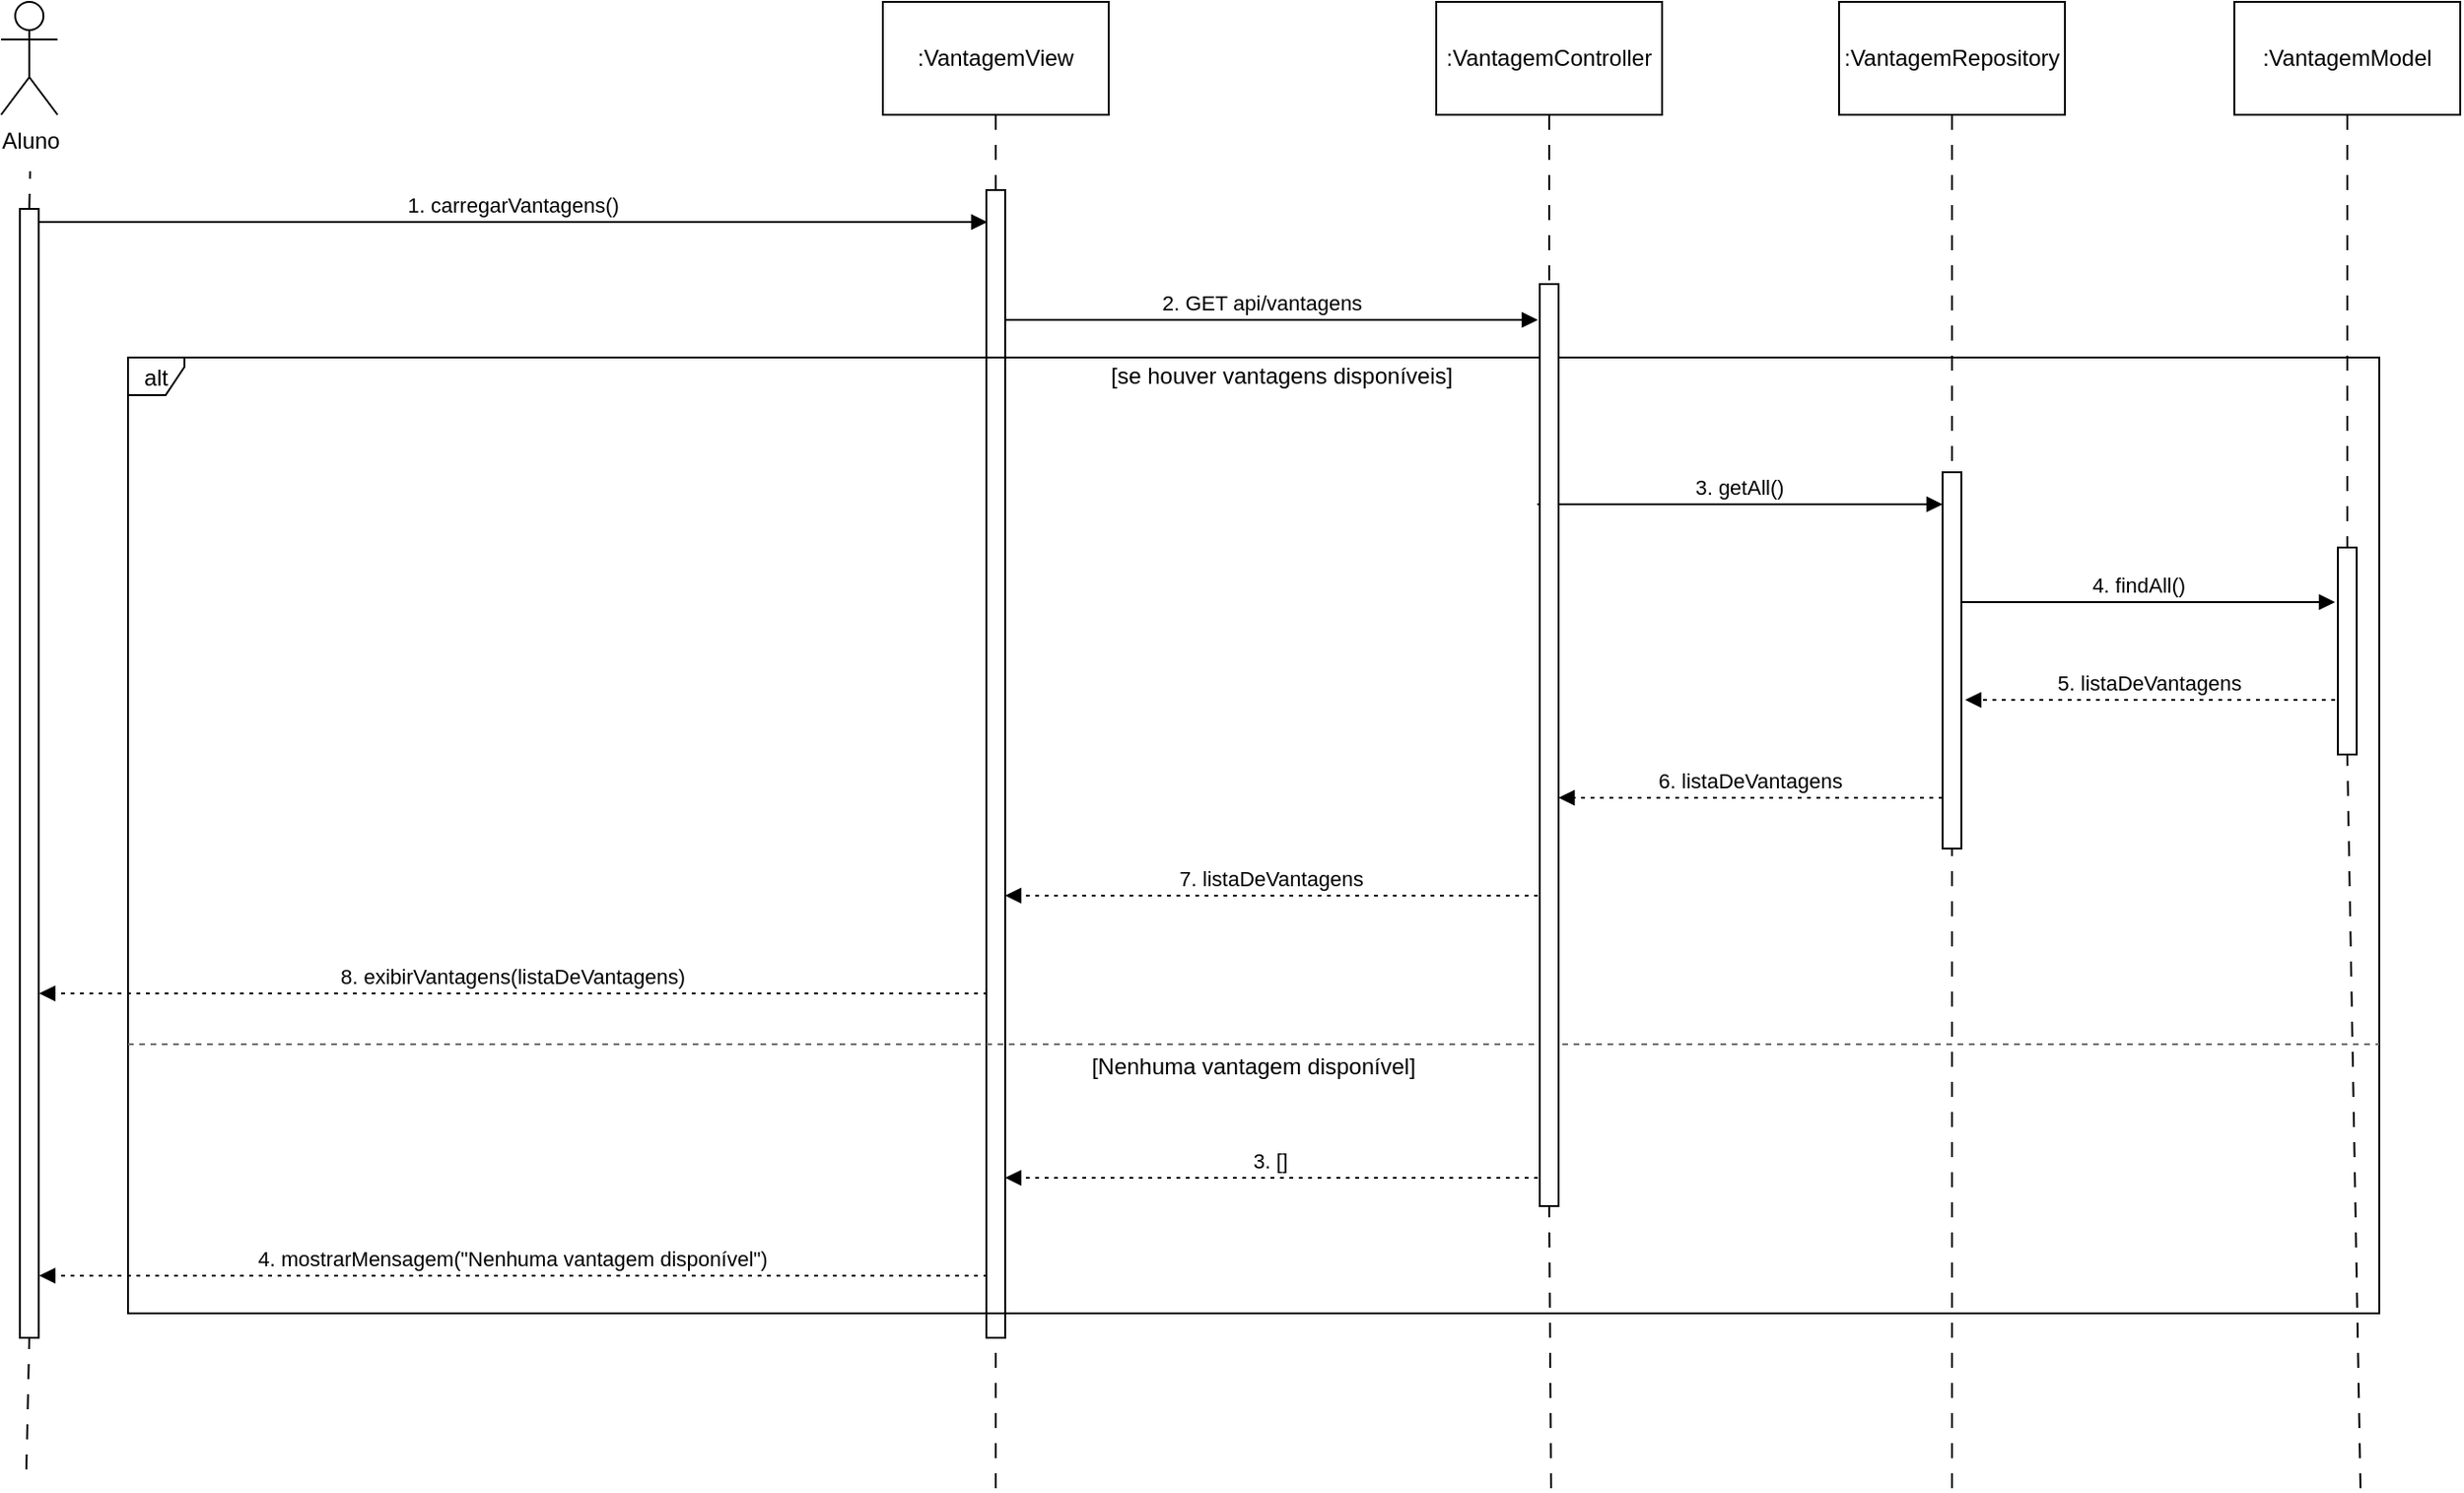 <mxfile version="27.1.4">
  <diagram name="Página-1" id="sPuBkT5-31xZ2MH82qSr">
    <mxGraphModel grid="1" page="1" gridSize="10" guides="1" tooltips="1" connect="1" arrows="1" fold="1" pageScale="1" pageWidth="2000" pageHeight="2000" math="0" shadow="0">
      <root>
        <mxCell id="0" />
        <mxCell id="1" parent="0" />
        <mxCell id="fcKy92MaBOGYKZsUQRH_-28" value="1. carregarVantagens()" style="verticalAlign=bottom;edgeStyle=elbowEdgeStyle;elbow=vertical;curved=0;rounded=0;endArrow=block;" edge="1" parent="1">
          <mxGeometry relative="1" as="geometry">
            <Array as="points">
              <mxPoint x="987" y="927" />
            </Array>
            <mxPoint x="696.824" y="927.0" as="sourcePoint" />
            <mxPoint x="1200.5" y="927" as="targetPoint" />
          </mxGeometry>
        </mxCell>
        <mxCell id="fcKy92MaBOGYKZsUQRH_-30" value="2. GET api/vantagens" style="verticalAlign=bottom;edgeStyle=elbowEdgeStyle;elbow=vertical;curved=0;rounded=0;endArrow=block;" edge="1" parent="1">
          <mxGeometry relative="1" as="geometry">
            <Array as="points">
              <mxPoint x="1356" y="979" />
            </Array>
            <mxPoint x="1200.591" y="979" as="sourcePoint" />
            <mxPoint x="1493" y="979" as="targetPoint" />
          </mxGeometry>
        </mxCell>
        <mxCell id="fcKy92MaBOGYKZsUQRH_-32" value="3. getAll()" style="verticalAlign=bottom;edgeStyle=elbowEdgeStyle;elbow=vertical;curved=0;rounded=0;endArrow=block;" edge="1" parent="1">
          <mxGeometry relative="1" as="geometry">
            <Array as="points">
              <mxPoint x="1609" y="1077" />
            </Array>
            <mxPoint x="1492.75" y="1077" as="sourcePoint" />
            <mxPoint x="1708.0" y="1077.0" as="targetPoint" />
          </mxGeometry>
        </mxCell>
        <mxCell id="fcKy92MaBOGYKZsUQRH_-34" value="4. findAll()" style="verticalAlign=bottom;edgeStyle=elbowEdgeStyle;elbow=horizontal;curved=0;rounded=0;endArrow=block;" edge="1" parent="1">
          <mxGeometry relative="1" as="geometry">
            <Array as="points">
              <mxPoint x="1821" y="1129" />
            </Array>
            <mxPoint x="1707.824" y="1129" as="sourcePoint" />
            <mxPoint x="1916.5" y="1129" as="targetPoint" />
          </mxGeometry>
        </mxCell>
        <mxCell id="fcKy92MaBOGYKZsUQRH_-36" value="5. listaDeVantagens" style="verticalAlign=bottom;edgeStyle=elbowEdgeStyle;elbow=vertical;curved=0;rounded=0;dashed=1;dashPattern=2 3;endArrow=block;entryX=1.2;entryY=0.605;entryDx=0;entryDy=0;entryPerimeter=0;" edge="1" parent="1" target="fcKy92MaBOGYKZsUQRH_-60">
          <mxGeometry relative="1" as="geometry">
            <Array as="points">
              <mxPoint x="1824" y="1181" />
            </Array>
            <mxPoint x="1750" y="1180" as="targetPoint" />
            <mxPoint x="1916.5" y="1181.0" as="sourcePoint" />
          </mxGeometry>
        </mxCell>
        <mxCell id="fcKy92MaBOGYKZsUQRH_-38" value="6. listaDeVantagens" style="verticalAlign=bottom;edgeStyle=elbowEdgeStyle;elbow=vertical;curved=0;rounded=0;dashed=1;dashPattern=2 3;endArrow=block;" edge="1" parent="1" target="fcKy92MaBOGYKZsUQRH_-57">
          <mxGeometry relative="1" as="geometry">
            <Array as="points">
              <mxPoint x="1612" y="1233" />
            </Array>
            <mxPoint x="1708.0" y="1233" as="sourcePoint" />
            <mxPoint x="1530" y="1233" as="targetPoint" />
          </mxGeometry>
        </mxCell>
        <mxCell id="fcKy92MaBOGYKZsUQRH_-40" value="7. listaDeVantagens" style="verticalAlign=bottom;edgeStyle=elbowEdgeStyle;elbow=vertical;curved=0;rounded=0;dashed=1;dashPattern=2 3;endArrow=block;" edge="1" parent="1" target="fcKy92MaBOGYKZsUQRH_-54">
          <mxGeometry relative="1" as="geometry">
            <Array as="points">
              <mxPoint x="1359" y="1285" />
            </Array>
            <mxPoint x="1493" y="1285.0" as="sourcePoint" />
            <mxPoint x="1200.591" y="1285" as="targetPoint" />
          </mxGeometry>
        </mxCell>
        <mxCell id="fcKy92MaBOGYKZsUQRH_-42" value="8. exibirVantagens(listaDeVantagens)" style="verticalAlign=bottom;edgeStyle=elbowEdgeStyle;elbow=vertical;curved=0;rounded=0;dashed=1;dashPattern=2 3;endArrow=block;" edge="1" parent="1">
          <mxGeometry relative="1" as="geometry">
            <Array as="points">
              <mxPoint x="990" y="1337" />
            </Array>
            <mxPoint x="1200.5" y="1337" as="sourcePoint" />
            <mxPoint x="696.824" y="1337" as="targetPoint" />
          </mxGeometry>
        </mxCell>
        <mxCell id="fcKy92MaBOGYKZsUQRH_-44" value="3. []" style="verticalAlign=bottom;edgeStyle=elbowEdgeStyle;elbow=horizontal;curved=0;rounded=0;dashed=1;dashPattern=2 3;endArrow=block;" edge="1" parent="1" target="fcKy92MaBOGYKZsUQRH_-54">
          <mxGeometry x="0.004" relative="1" as="geometry">
            <Array as="points">
              <mxPoint x="1359" y="1435" />
            </Array>
            <mxPoint x="1493" y="1435.0" as="sourcePoint" />
            <mxPoint x="1240" y="1435" as="targetPoint" />
            <mxPoint as="offset" />
          </mxGeometry>
        </mxCell>
        <mxCell id="fcKy92MaBOGYKZsUQRH_-46" value="4. mostrarMensagem(&quot;Nenhuma vantagem disponível&quot;)" style="verticalAlign=bottom;edgeStyle=elbowEdgeStyle;elbow=vertical;curved=0;rounded=0;dashed=1;dashPattern=2 3;endArrow=block;" edge="1" parent="1">
          <mxGeometry relative="1" as="geometry">
            <Array as="points">
              <mxPoint x="990" y="1487" />
            </Array>
            <mxPoint x="1200.5" y="1487.0" as="sourcePoint" />
            <mxPoint x="696.824" y="1487" as="targetPoint" />
          </mxGeometry>
        </mxCell>
        <mxCell id="fcKy92MaBOGYKZsUQRH_-48" value="Aluno" style="shape=umlActor;verticalLabelPosition=bottom;verticalAlign=top;html=1;outlineConnect=0;" vertex="1" parent="1">
          <mxGeometry x="676.58" y="810" width="30" height="60" as="geometry" />
        </mxCell>
        <mxCell id="fcKy92MaBOGYKZsUQRH_-52" style="edgeStyle=orthogonalEdgeStyle;rounded=0;orthogonalLoop=1;jettySize=auto;html=1;endArrow=none;startFill=0;entryX=0.5;entryY=0;entryDx=0;entryDy=0;dashed=1;dashPattern=8 8;" edge="1" parent="1" source="fcKy92MaBOGYKZsUQRH_-51" target="fcKy92MaBOGYKZsUQRH_-54">
          <mxGeometry relative="1" as="geometry">
            <mxPoint x="1200" y="910" as="targetPoint" />
          </mxGeometry>
        </mxCell>
        <mxCell id="fcKy92MaBOGYKZsUQRH_-51" value=":VantagemView" style="rounded=0;whiteSpace=wrap;html=1;" vertex="1" parent="1">
          <mxGeometry x="1145" y="810" width="120" height="60" as="geometry" />
        </mxCell>
        <mxCell id="fcKy92MaBOGYKZsUQRH_-54" value="" style="rounded=0;whiteSpace=wrap;html=1;" vertex="1" parent="1">
          <mxGeometry x="1200" y="910" width="10" height="610" as="geometry" />
        </mxCell>
        <mxCell id="fcKy92MaBOGYKZsUQRH_-25" value="alt" style="shape=umlFrame;pointerEvents=0;dropTarget=0;strokeColor=#000000;height=20;width=30" vertex="1" parent="1">
          <mxGeometry x="744" y="999" width="1196" height="508" as="geometry" />
        </mxCell>
        <mxCell id="fcKy92MaBOGYKZsUQRH_-26" value="[se houver vantagens disponíveis]" style="text;strokeColor=none;fillColor=none;align=center;verticalAlign=middle;whiteSpace=wrap;" vertex="1" parent="fcKy92MaBOGYKZsUQRH_-25">
          <mxGeometry x="30.304" width="1165.696" height="20" as="geometry" />
        </mxCell>
        <mxCell id="fcKy92MaBOGYKZsUQRH_-27" value="[Nenhuma vantagem disponível]" style="shape=line;dashed=1;whiteSpace=wrap;verticalAlign=top;labelPosition=center;verticalLabelPosition=middle;align=center;strokeColor=light-dark(#6C6C6C,#535353);" vertex="1" parent="fcKy92MaBOGYKZsUQRH_-25">
          <mxGeometry y="363" width="1196" height="4" as="geometry" />
        </mxCell>
        <mxCell id="fcKy92MaBOGYKZsUQRH_-56" style="edgeStyle=orthogonalEdgeStyle;rounded=0;orthogonalLoop=1;jettySize=auto;html=1;endArrow=none;startFill=0;dashed=1;dashPattern=8 8;" edge="1" parent="1" source="fcKy92MaBOGYKZsUQRH_-55" target="fcKy92MaBOGYKZsUQRH_-57">
          <mxGeometry relative="1" as="geometry">
            <mxPoint x="1500" y="960.0" as="targetPoint" />
          </mxGeometry>
        </mxCell>
        <mxCell id="fcKy92MaBOGYKZsUQRH_-55" value=":VantagemController" style="rounded=0;whiteSpace=wrap;html=1;" vertex="1" parent="1">
          <mxGeometry x="1439" y="810" width="120" height="60" as="geometry" />
        </mxCell>
        <mxCell id="fcKy92MaBOGYKZsUQRH_-57" value="" style="rounded=0;whiteSpace=wrap;html=1;" vertex="1" parent="1">
          <mxGeometry x="1494" y="960" width="10" height="490" as="geometry" />
        </mxCell>
        <mxCell id="fcKy92MaBOGYKZsUQRH_-59" style="edgeStyle=orthogonalEdgeStyle;rounded=0;orthogonalLoop=1;jettySize=auto;html=1;endArrow=none;startFill=0;dashed=1;dashPattern=8 8;" edge="1" parent="1" source="fcKy92MaBOGYKZsUQRH_-58" target="fcKy92MaBOGYKZsUQRH_-60">
          <mxGeometry relative="1" as="geometry">
            <mxPoint x="1720" y="930" as="targetPoint" />
          </mxGeometry>
        </mxCell>
        <mxCell id="fcKy92MaBOGYKZsUQRH_-58" value=":VantagemRepository" style="rounded=0;whiteSpace=wrap;html=1;" vertex="1" parent="1">
          <mxGeometry x="1653" y="810" width="120" height="60" as="geometry" />
        </mxCell>
        <mxCell id="fcKy92MaBOGYKZsUQRH_-60" value="" style="rounded=0;whiteSpace=wrap;html=1;" vertex="1" parent="1">
          <mxGeometry x="1708" y="1060" width="10" height="200" as="geometry" />
        </mxCell>
        <mxCell id="vztoHtuCxGVVbcZvMwQ3-3" style="edgeStyle=orthogonalEdgeStyle;rounded=0;orthogonalLoop=1;jettySize=auto;html=1;endArrow=none;startFill=0;dashed=1;dashPattern=8 8;" edge="1" parent="1" source="vztoHtuCxGVVbcZvMwQ3-1" target="vztoHtuCxGVVbcZvMwQ3-4">
          <mxGeometry relative="1" as="geometry">
            <mxPoint x="1910" y="960" as="targetPoint" />
          </mxGeometry>
        </mxCell>
        <mxCell id="vztoHtuCxGVVbcZvMwQ3-1" value=":VantagemModel" style="rounded=0;whiteSpace=wrap;html=1;" vertex="1" parent="1">
          <mxGeometry x="1863" y="810" width="120" height="60" as="geometry" />
        </mxCell>
        <mxCell id="vztoHtuCxGVVbcZvMwQ3-4" value="" style="rounded=0;whiteSpace=wrap;html=1;" vertex="1" parent="1">
          <mxGeometry x="1918" y="1100" width="10" height="110" as="geometry" />
        </mxCell>
        <mxCell id="vztoHtuCxGVVbcZvMwQ3-5" value="" style="endArrow=none;html=1;rounded=0;entryX=0.5;entryY=1;entryDx=0;entryDy=0;dashed=1;dashPattern=8 8;" edge="1" parent="1" target="fcKy92MaBOGYKZsUQRH_-57">
          <mxGeometry width="50" height="50" relative="1" as="geometry">
            <mxPoint x="1500" y="1600" as="sourcePoint" />
            <mxPoint x="1520" y="1410" as="targetPoint" />
          </mxGeometry>
        </mxCell>
        <mxCell id="vztoHtuCxGVVbcZvMwQ3-6" value="" style="endArrow=none;html=1;rounded=0;entryX=0.5;entryY=1;entryDx=0;entryDy=0;dashed=1;dashPattern=8 8;" edge="1" parent="1" target="fcKy92MaBOGYKZsUQRH_-54">
          <mxGeometry width="50" height="50" relative="1" as="geometry">
            <mxPoint x="1205" y="1600" as="sourcePoint" />
            <mxPoint x="1570" y="1410" as="targetPoint" />
          </mxGeometry>
        </mxCell>
        <mxCell id="vztoHtuCxGVVbcZvMwQ3-7" value="" style="endArrow=none;html=1;rounded=0;entryX=0.5;entryY=1;entryDx=0;entryDy=0;dashed=1;dashPattern=8 8;" edge="1" parent="1" target="fcKy92MaBOGYKZsUQRH_-60">
          <mxGeometry width="50" height="50" relative="1" as="geometry">
            <mxPoint x="1713" y="1600" as="sourcePoint" />
            <mxPoint x="1460" y="1340" as="targetPoint" />
          </mxGeometry>
        </mxCell>
        <mxCell id="vztoHtuCxGVVbcZvMwQ3-8" value="" style="endArrow=none;html=1;rounded=0;entryX=0.5;entryY=1;entryDx=0;entryDy=0;dashed=1;dashPattern=8 8;" edge="1" parent="1" target="vztoHtuCxGVVbcZvMwQ3-4">
          <mxGeometry width="50" height="50" relative="1" as="geometry">
            <mxPoint x="1930" y="1600" as="sourcePoint" />
            <mxPoint x="1830" y="1290" as="targetPoint" />
          </mxGeometry>
        </mxCell>
        <mxCell id="9Hm2z0nSF3GJGM9ksLW9-1" value="" style="endArrow=none;html=1;rounded=0;exitX=0.5;exitY=0;exitDx=0;exitDy=0;dashed=1;dashPattern=8 8;" edge="1" parent="1">
          <mxGeometry width="50" height="50" relative="1" as="geometry">
            <mxPoint x="691.58" y="920" as="sourcePoint" />
            <mxPoint x="692" y="900" as="targetPoint" />
          </mxGeometry>
        </mxCell>
        <mxCell id="9Hm2z0nSF3GJGM9ksLW9-3" value="" style="rounded=0;whiteSpace=wrap;html=1;" vertex="1" parent="1">
          <mxGeometry x="686.58" y="920" width="10" height="600" as="geometry" />
        </mxCell>
        <mxCell id="9Hm2z0nSF3GJGM9ksLW9-4" value="" style="endArrow=none;html=1;rounded=0;entryX=0.5;entryY=1;entryDx=0;entryDy=0;dashed=1;dashPattern=8 8;" edge="1" parent="1" target="9Hm2z0nSF3GJGM9ksLW9-3">
          <mxGeometry width="50" height="50" relative="1" as="geometry">
            <mxPoint x="690" y="1590" as="sourcePoint" />
            <mxPoint x="870" y="1490" as="targetPoint" />
          </mxGeometry>
        </mxCell>
      </root>
    </mxGraphModel>
  </diagram>
</mxfile>
